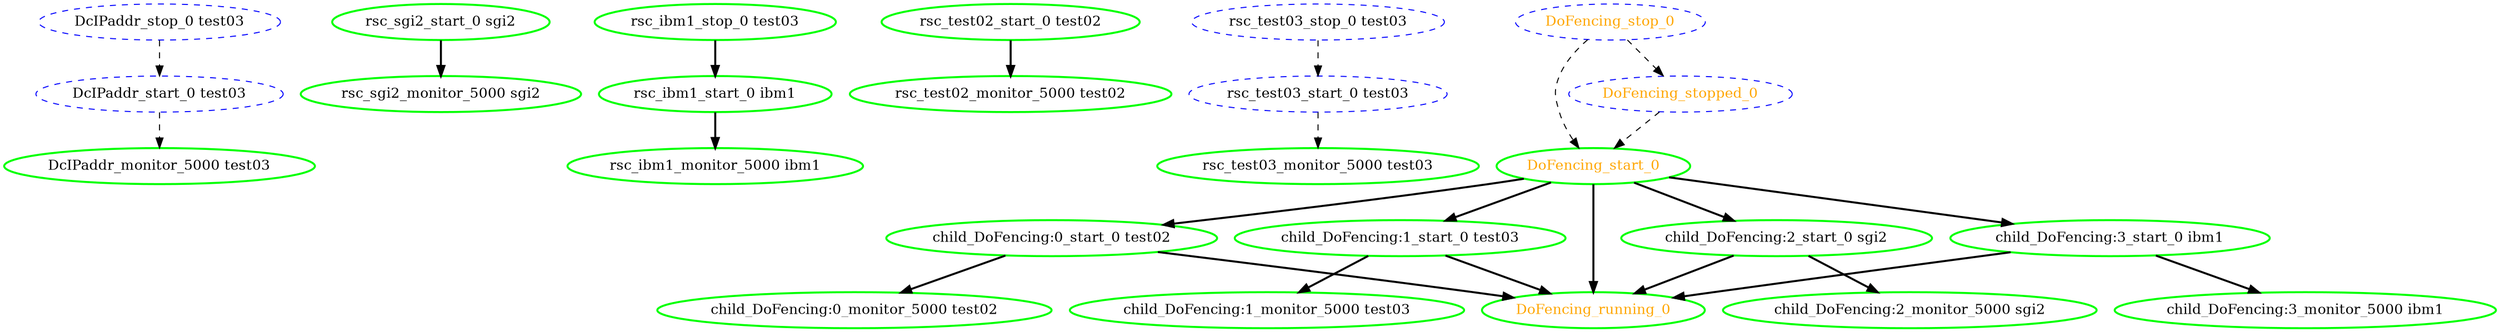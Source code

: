 digraph "g" {
	size = "30,30"
"DcIPaddr_stop_0 test03" [ style="dashed" color="blue" fontcolor="black" ]
"DcIPaddr_start_0 test03" [ style="dashed" color="blue" fontcolor="black" ]
"DcIPaddr_monitor_5000 test03" [ style=bold color="green" fontcolor="black" ]
"rsc_sgi2_start_0 sgi2" [ style=bold color="green" fontcolor="black" ]
"rsc_sgi2_monitor_5000 sgi2" [ style=bold color="green" fontcolor="black" ]
"rsc_ibm1_stop_0 test03" [ style=bold color="green" fontcolor="black" ]
"rsc_ibm1_start_0 ibm1" [ style=bold color="green" fontcolor="black" ]
"rsc_ibm1_monitor_5000 ibm1" [ style=bold color="green" fontcolor="black" ]
"rsc_test02_start_0 test02" [ style=bold color="green" fontcolor="black" ]
"rsc_test02_monitor_5000 test02" [ style=bold color="green" fontcolor="black" ]
"rsc_test03_stop_0 test03" [ style="dashed" color="blue" fontcolor="black" ]
"rsc_test03_start_0 test03" [ style="dashed" color="blue" fontcolor="black" ]
"rsc_test03_monitor_5000 test03" [ style=bold color="green" fontcolor="black" ]
"child_DoFencing:0_start_0 test02" [ style=bold color="green" fontcolor="black" ]
"child_DoFencing:0_monitor_5000 test02" [ style=bold color="green" fontcolor="black" ]
"child_DoFencing:1_start_0 test03" [ style=bold color="green" fontcolor="black" ]
"child_DoFencing:1_monitor_5000 test03" [ style=bold color="green" fontcolor="black" ]
"child_DoFencing:2_start_0 sgi2" [ style=bold color="green" fontcolor="black" ]
"child_DoFencing:2_monitor_5000 sgi2" [ style=bold color="green" fontcolor="black" ]
"child_DoFencing:3_start_0 ibm1" [ style=bold color="green" fontcolor="black" ]
"child_DoFencing:3_monitor_5000 ibm1" [ style=bold color="green" fontcolor="black" ]
"DoFencing_start_0" [ style=bold color="green" fontcolor="orange" ]
"DoFencing_running_0" [ style=bold color="green" fontcolor="orange" ]
"DoFencing_stop_0" [ style="dashed" color="blue" fontcolor="orange" ]
"DoFencing_stopped_0" [ style="dashed" color="blue" fontcolor="orange" ]
"DcIPaddr_stop_0 test03" -> "DcIPaddr_start_0 test03" [ style = dashed]
"DcIPaddr_start_0 test03" -> "DcIPaddr_monitor_5000 test03" [ style = dashed]
"rsc_sgi2_start_0 sgi2" -> "rsc_sgi2_monitor_5000 sgi2" [ style = bold]
"rsc_ibm1_stop_0 test03" -> "rsc_ibm1_start_0 ibm1" [ style = bold]
"rsc_ibm1_start_0 ibm1" -> "rsc_ibm1_monitor_5000 ibm1" [ style = bold]
"rsc_test02_start_0 test02" -> "rsc_test02_monitor_5000 test02" [ style = bold]
"rsc_test03_stop_0 test03" -> "rsc_test03_start_0 test03" [ style = dashed]
"rsc_test03_start_0 test03" -> "rsc_test03_monitor_5000 test03" [ style = dashed]
"DoFencing_start_0" -> "child_DoFencing:0_start_0 test02" [ style = bold]
"child_DoFencing:0_start_0 test02" -> "child_DoFencing:0_monitor_5000 test02" [ style = bold]
"DoFencing_start_0" -> "child_DoFencing:1_start_0 test03" [ style = bold]
"child_DoFencing:1_start_0 test03" -> "child_DoFencing:1_monitor_5000 test03" [ style = bold]
"DoFencing_start_0" -> "child_DoFencing:2_start_0 sgi2" [ style = bold]
"child_DoFencing:2_start_0 sgi2" -> "child_DoFencing:2_monitor_5000 sgi2" [ style = bold]
"DoFencing_start_0" -> "child_DoFencing:3_start_0 ibm1" [ style = bold]
"child_DoFencing:3_start_0 ibm1" -> "child_DoFencing:3_monitor_5000 ibm1" [ style = bold]
"DoFencing_stop_0" -> "DoFencing_start_0" [ style = dashed]
"DoFencing_stopped_0" -> "DoFencing_start_0" [ style = dashed]
"child_DoFencing:0_start_0 test02" -> "DoFencing_running_0" [ style = bold]
"child_DoFencing:1_start_0 test03" -> "DoFencing_running_0" [ style = bold]
"child_DoFencing:2_start_0 sgi2" -> "DoFencing_running_0" [ style = bold]
"child_DoFencing:3_start_0 ibm1" -> "DoFencing_running_0" [ style = bold]
"DoFencing_start_0" -> "DoFencing_running_0" [ style = bold]
"DoFencing_stop_0" -> "DoFencing_stopped_0" [ style = dashed]
}
